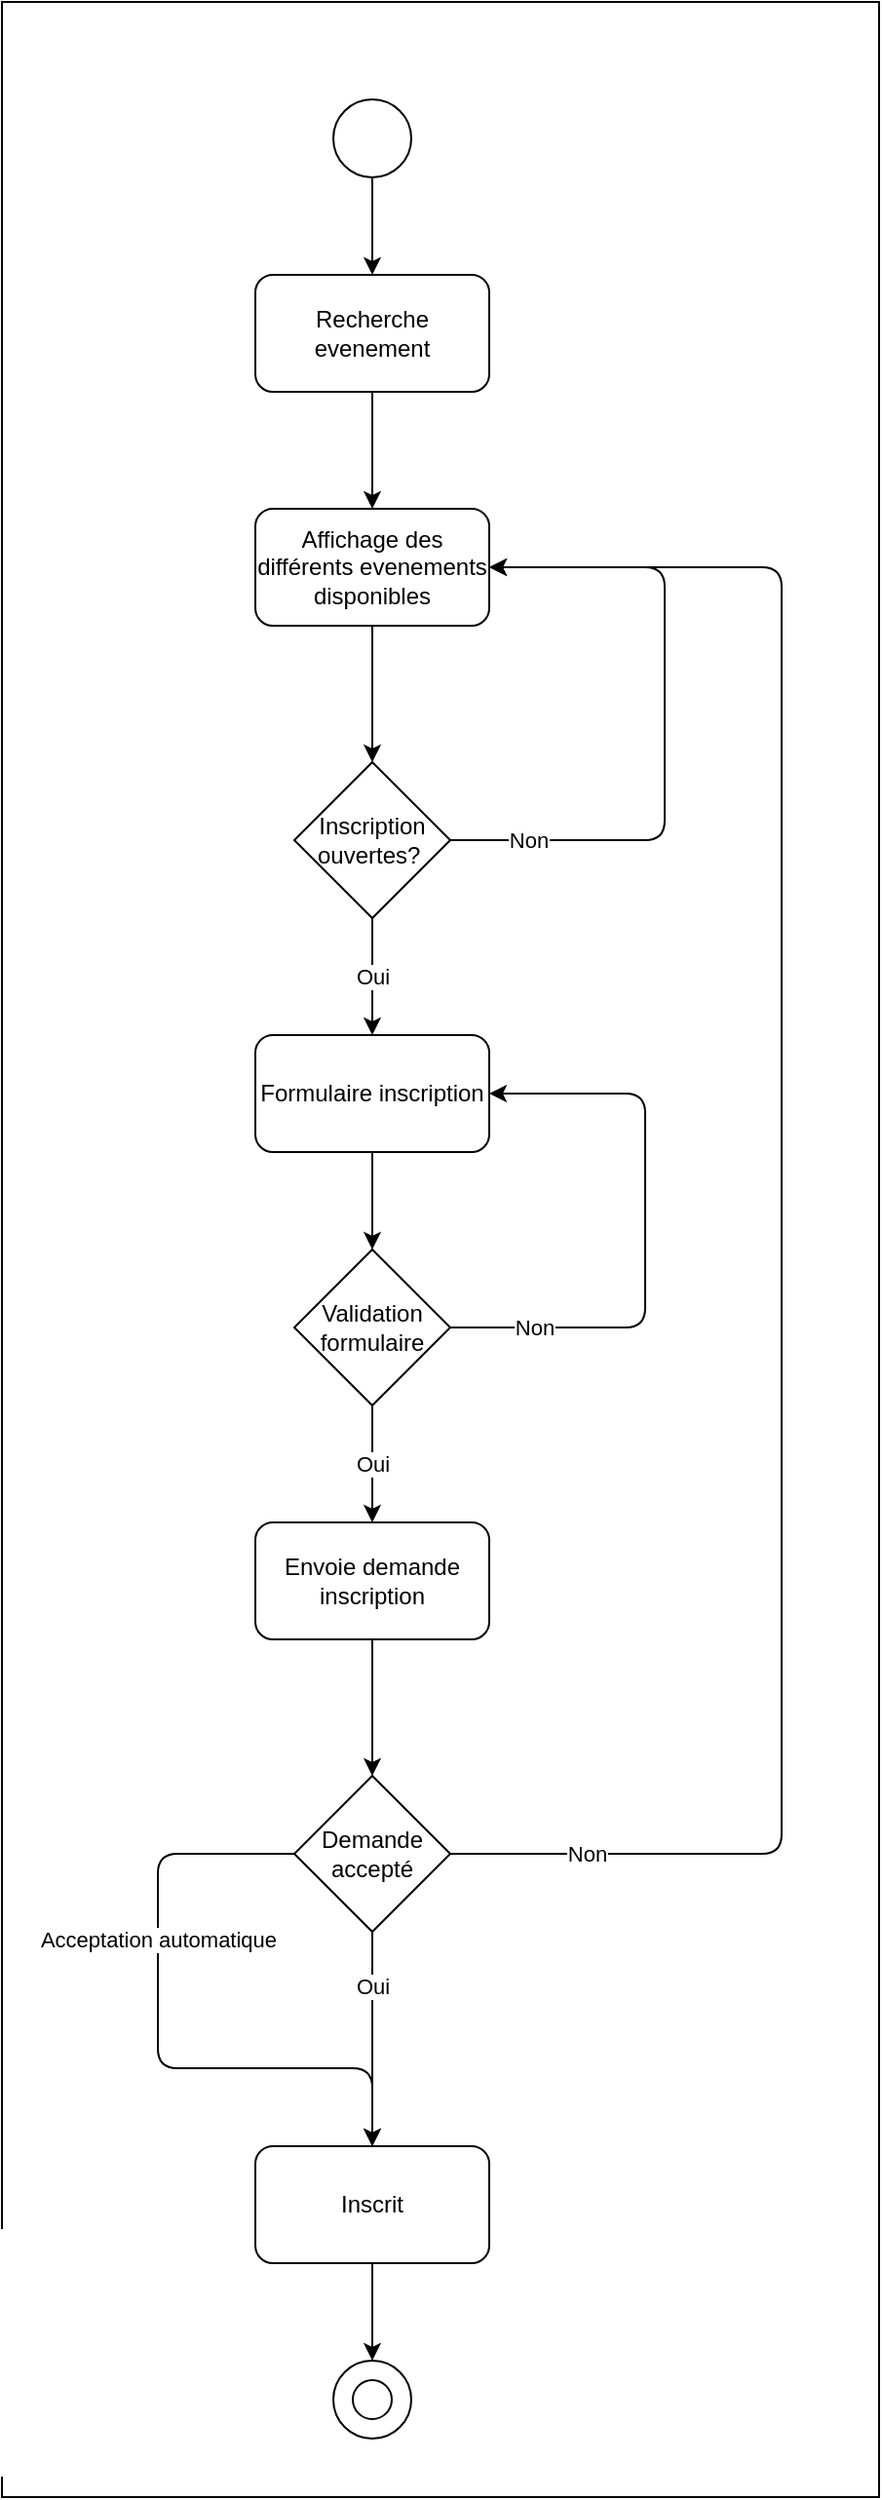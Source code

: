 <mxfile>
    <diagram id="cX8II88UgY8V7PNKnZL6" name="Page-1">
        <mxGraphModel dx="424" dy="404" grid="1" gridSize="10" guides="1" tooltips="1" connect="1" arrows="1" fold="1" page="1" pageScale="1" pageWidth="1100" pageHeight="850" math="0" shadow="0">
            <root>
                <mxCell id="0"/>
                <mxCell id="1" parent="0"/>
                <mxCell id="29" value="" style="rounded=0;whiteSpace=wrap;html=1;" parent="1" vertex="1">
                    <mxGeometry x="30" y="70" width="450" height="1280" as="geometry"/>
                </mxCell>
                <mxCell id="4" style="edgeStyle=none;html=1;exitX=0.5;exitY=1;exitDx=0;exitDy=0;" parent="1" source="2" target="3" edge="1">
                    <mxGeometry relative="1" as="geometry"/>
                </mxCell>
                <mxCell id="2" value="" style="ellipse;whiteSpace=wrap;html=1;aspect=fixed;" parent="1" vertex="1">
                    <mxGeometry x="200" y="120" width="40" height="40" as="geometry"/>
                </mxCell>
                <mxCell id="6" style="edgeStyle=none;html=1;exitX=0.5;exitY=1;exitDx=0;exitDy=0;entryX=0.5;entryY=0;entryDx=0;entryDy=0;" parent="1" source="3" target="5" edge="1">
                    <mxGeometry relative="1" as="geometry"/>
                </mxCell>
                <mxCell id="3" value="Recherche evenement" style="rounded=1;whiteSpace=wrap;html=1;" parent="1" vertex="1">
                    <mxGeometry x="160" y="210" width="120" height="60" as="geometry"/>
                </mxCell>
                <mxCell id="9" style="edgeStyle=none;html=1;exitX=0.5;exitY=1;exitDx=0;exitDy=0;entryX=0.5;entryY=0;entryDx=0;entryDy=0;" parent="1" source="5" target="10" edge="1">
                    <mxGeometry relative="1" as="geometry">
                        <mxPoint x="220" y="460" as="targetPoint"/>
                    </mxGeometry>
                </mxCell>
                <mxCell id="5" value="Affichage des différents evenements disponibles" style="rounded=1;whiteSpace=wrap;html=1;" parent="1" vertex="1">
                    <mxGeometry x="160" y="330" width="120" height="60" as="geometry"/>
                </mxCell>
                <mxCell id="12" value="Non" style="edgeStyle=none;html=1;exitX=1;exitY=0.5;exitDx=0;exitDy=0;entryX=1;entryY=0.5;entryDx=0;entryDy=0;" parent="1" source="10" target="5" edge="1">
                    <mxGeometry x="-0.765" relative="1" as="geometry">
                        <Array as="points">
                            <mxPoint x="370" y="500"/>
                            <mxPoint x="370" y="360"/>
                        </Array>
                        <mxPoint as="offset"/>
                    </mxGeometry>
                </mxCell>
                <mxCell id="14" value="Oui" style="edgeStyle=none;html=1;exitX=0.5;exitY=1;exitDx=0;exitDy=0;entryX=0.5;entryY=0;entryDx=0;entryDy=0;" parent="1" source="10" target="13" edge="1">
                    <mxGeometry relative="1" as="geometry"/>
                </mxCell>
                <mxCell id="10" value="Inscription ouvertes?&amp;nbsp;" style="rhombus;whiteSpace=wrap;html=1;" parent="1" vertex="1">
                    <mxGeometry x="180" y="460" width="80" height="80" as="geometry"/>
                </mxCell>
                <mxCell id="16" style="edgeStyle=none;html=1;exitX=0.5;exitY=1;exitDx=0;exitDy=0;" parent="1" source="13" target="15" edge="1">
                    <mxGeometry relative="1" as="geometry"/>
                </mxCell>
                <mxCell id="13" value="Formulaire inscription" style="rounded=1;whiteSpace=wrap;html=1;" parent="1" vertex="1">
                    <mxGeometry x="160" y="600" width="120" height="60" as="geometry"/>
                </mxCell>
                <mxCell id="17" value="Non" style="edgeStyle=none;html=1;exitX=1;exitY=0.5;exitDx=0;exitDy=0;entryX=1;entryY=0.5;entryDx=0;entryDy=0;" parent="1" source="15" target="13" edge="1">
                    <mxGeometry x="-0.714" relative="1" as="geometry">
                        <Array as="points">
                            <mxPoint x="360" y="750"/>
                            <mxPoint x="360" y="630"/>
                        </Array>
                        <mxPoint as="offset"/>
                    </mxGeometry>
                </mxCell>
                <mxCell id="19" value="Oui" style="edgeStyle=none;html=1;exitX=0.5;exitY=1;exitDx=0;exitDy=0;entryX=0.5;entryY=0;entryDx=0;entryDy=0;" parent="1" source="15" target="18" edge="1">
                    <mxGeometry relative="1" as="geometry"/>
                </mxCell>
                <mxCell id="15" value="Validation formulaire" style="rhombus;whiteSpace=wrap;html=1;" parent="1" vertex="1">
                    <mxGeometry x="180" y="710" width="80" height="80" as="geometry"/>
                </mxCell>
                <mxCell id="21" style="edgeStyle=none;html=1;exitX=0.5;exitY=1;exitDx=0;exitDy=0;entryX=0.5;entryY=0;entryDx=0;entryDy=0;" parent="1" source="18" target="20" edge="1">
                    <mxGeometry relative="1" as="geometry"/>
                </mxCell>
                <mxCell id="18" value="Envoie demande inscription" style="rounded=1;whiteSpace=wrap;html=1;" parent="1" vertex="1">
                    <mxGeometry x="160" y="850" width="120" height="60" as="geometry"/>
                </mxCell>
                <mxCell id="22" value="Non" style="edgeStyle=none;html=1;exitX=1;exitY=0.5;exitDx=0;exitDy=0;entryX=1;entryY=0.5;entryDx=0;entryDy=0;" parent="1" source="20" target="5" edge="1">
                    <mxGeometry x="-0.857" relative="1" as="geometry">
                        <Array as="points">
                            <mxPoint x="430" y="1020"/>
                            <mxPoint x="430" y="360"/>
                        </Array>
                        <mxPoint as="offset"/>
                    </mxGeometry>
                </mxCell>
                <mxCell id="26" value="Oui" style="edgeStyle=none;html=1;exitX=0.5;exitY=1;exitDx=0;exitDy=0;entryX=0.5;entryY=0;entryDx=0;entryDy=0;" parent="1" source="20" target="23" edge="1">
                    <mxGeometry x="-0.5" relative="1" as="geometry">
                        <mxPoint as="offset"/>
                    </mxGeometry>
                </mxCell>
                <mxCell id="28" value="Acceptation automatique" style="edgeStyle=none;html=1;exitX=0;exitY=0.5;exitDx=0;exitDy=0;entryX=0.5;entryY=0;entryDx=0;entryDy=0;" parent="1" source="20" target="23" edge="1">
                    <mxGeometry x="-0.31" relative="1" as="geometry">
                        <Array as="points">
                            <mxPoint x="110" y="1020"/>
                            <mxPoint x="110" y="1130"/>
                            <mxPoint x="220" y="1130"/>
                        </Array>
                        <mxPoint as="offset"/>
                    </mxGeometry>
                </mxCell>
                <mxCell id="20" value="Demande accepté" style="rhombus;whiteSpace=wrap;html=1;" parent="1" vertex="1">
                    <mxGeometry x="180" y="980" width="80" height="80" as="geometry"/>
                </mxCell>
                <mxCell id="27" style="edgeStyle=none;html=1;exitX=0.5;exitY=1;exitDx=0;exitDy=0;entryX=0.5;entryY=0;entryDx=0;entryDy=0;" parent="1" source="23" target="24" edge="1">
                    <mxGeometry relative="1" as="geometry"/>
                </mxCell>
                <mxCell id="23" value="Inscrit" style="rounded=1;whiteSpace=wrap;html=1;" parent="1" vertex="1">
                    <mxGeometry x="160" y="1170" width="120" height="60" as="geometry"/>
                </mxCell>
                <mxCell id="24" value="" style="ellipse;whiteSpace=wrap;html=1;aspect=fixed;" parent="1" vertex="1">
                    <mxGeometry x="200" y="1280" width="40" height="40" as="geometry"/>
                </mxCell>
                <mxCell id="25" value="" style="ellipse;whiteSpace=wrap;html=1;aspect=fixed;" parent="1" vertex="1">
                    <mxGeometry x="210" y="1290" width="20" height="20" as="geometry"/>
                </mxCell>
            </root>
        </mxGraphModel>
    </diagram>
</mxfile>